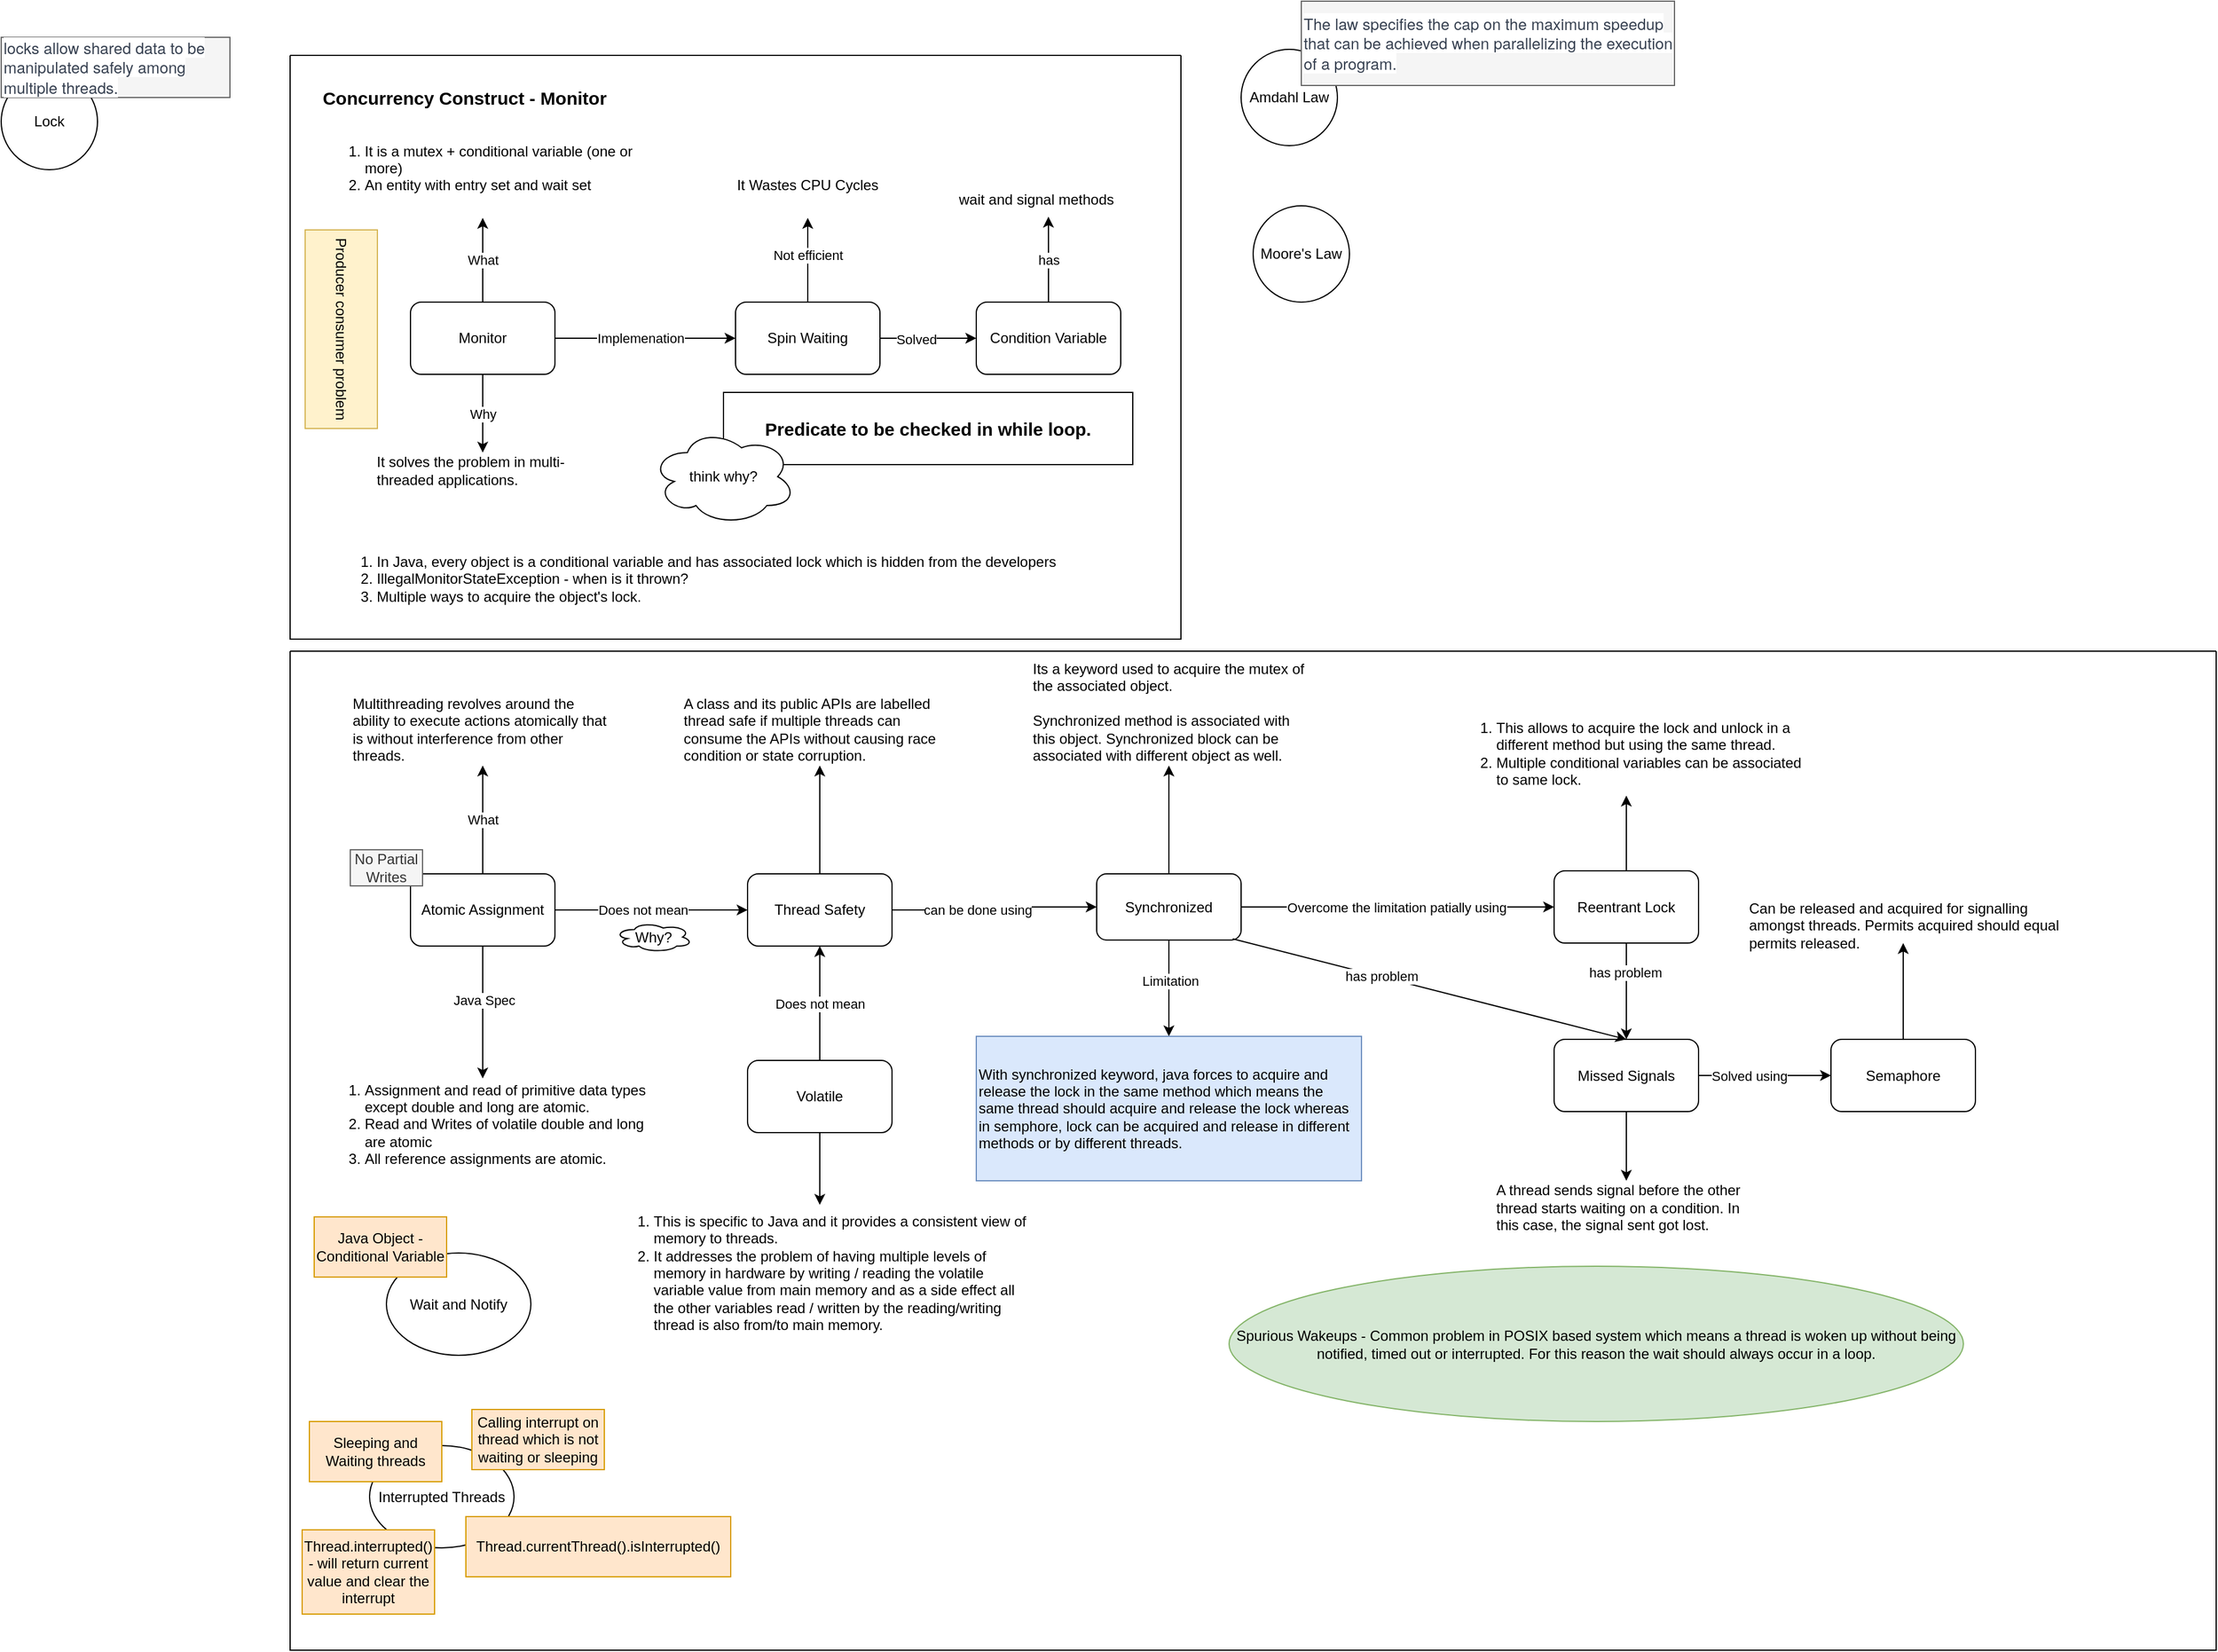 <mxfile version="26.0.15">
  <diagram name="Page-1" id="loYNeC-QI8PmxzMnw_u7">
    <mxGraphModel dx="1853" dy="684" grid="1" gridSize="10" guides="1" tooltips="1" connect="1" arrows="1" fold="1" page="1" pageScale="1" pageWidth="827" pageHeight="1169" math="0" shadow="0">
      <root>
        <mxCell id="0" />
        <mxCell id="1" parent="0" />
        <mxCell id="RW8oEeU4xmQAgKfR6BRh-1" value="" style="swimlane;startSize=0;" parent="1" vertex="1">
          <mxGeometry x="60" y="55" width="740" height="485" as="geometry">
            <mxRectangle x="20" y="50" width="50" height="40" as="alternateBounds" />
          </mxGeometry>
        </mxCell>
        <mxCell id="RW8oEeU4xmQAgKfR6BRh-15" value="" style="edgeStyle=orthogonalEdgeStyle;rounded=0;orthogonalLoop=1;jettySize=auto;html=1;" parent="RW8oEeU4xmQAgKfR6BRh-1" source="QufMM0Epw_FlTeoEJ7gM-1" target="RW8oEeU4xmQAgKfR6BRh-14" edge="1">
          <mxGeometry relative="1" as="geometry" />
        </mxCell>
        <mxCell id="RW8oEeU4xmQAgKfR6BRh-16" value="Not efficient" style="edgeLabel;html=1;align=center;verticalAlign=middle;resizable=0;points=[];" parent="RW8oEeU4xmQAgKfR6BRh-15" vertex="1" connectable="0">
          <mxGeometry x="0.114" relative="1" as="geometry">
            <mxPoint as="offset" />
          </mxGeometry>
        </mxCell>
        <mxCell id="RW8oEeU4xmQAgKfR6BRh-18" value="" style="edgeStyle=orthogonalEdgeStyle;rounded=0;orthogonalLoop=1;jettySize=auto;html=1;" parent="RW8oEeU4xmQAgKfR6BRh-1" source="QufMM0Epw_FlTeoEJ7gM-1" target="RW8oEeU4xmQAgKfR6BRh-17" edge="1">
          <mxGeometry relative="1" as="geometry" />
        </mxCell>
        <mxCell id="RW8oEeU4xmQAgKfR6BRh-19" value="Solved" style="edgeLabel;html=1;align=center;verticalAlign=middle;resizable=0;points=[];" parent="RW8oEeU4xmQAgKfR6BRh-18" vertex="1" connectable="0">
          <mxGeometry x="-0.25" y="-1" relative="1" as="geometry">
            <mxPoint as="offset" />
          </mxGeometry>
        </mxCell>
        <mxCell id="QufMM0Epw_FlTeoEJ7gM-1" value="Spin Waiting" style="rounded=1;whiteSpace=wrap;html=1;" parent="RW8oEeU4xmQAgKfR6BRh-1" vertex="1">
          <mxGeometry x="370" y="205" width="120" height="60" as="geometry" />
        </mxCell>
        <mxCell id="RW8oEeU4xmQAgKfR6BRh-2" value="&lt;b&gt;&lt;font style=&quot;font-size: 15px;&quot;&gt;Concurrency Construct - Monitor&lt;/font&gt;&lt;/b&gt;" style="text;html=1;align=center;verticalAlign=middle;whiteSpace=wrap;rounded=0;" parent="RW8oEeU4xmQAgKfR6BRh-1" vertex="1">
          <mxGeometry y="20" width="290" height="30" as="geometry" />
        </mxCell>
        <mxCell id="RW8oEeU4xmQAgKfR6BRh-6" value="What" style="edgeStyle=orthogonalEdgeStyle;rounded=0;orthogonalLoop=1;jettySize=auto;html=1;" parent="RW8oEeU4xmQAgKfR6BRh-1" source="RW8oEeU4xmQAgKfR6BRh-3" target="RW8oEeU4xmQAgKfR6BRh-4" edge="1">
          <mxGeometry relative="1" as="geometry" />
        </mxCell>
        <mxCell id="RW8oEeU4xmQAgKfR6BRh-8" value="Why" style="edgeStyle=orthogonalEdgeStyle;rounded=0;orthogonalLoop=1;jettySize=auto;html=1;" parent="RW8oEeU4xmQAgKfR6BRh-1" source="RW8oEeU4xmQAgKfR6BRh-3" target="RW8oEeU4xmQAgKfR6BRh-7" edge="1">
          <mxGeometry relative="1" as="geometry" />
        </mxCell>
        <mxCell id="RW8oEeU4xmQAgKfR6BRh-11" value="" style="edgeStyle=orthogonalEdgeStyle;rounded=0;orthogonalLoop=1;jettySize=auto;html=1;entryX=0;entryY=0.5;entryDx=0;entryDy=0;" parent="RW8oEeU4xmQAgKfR6BRh-1" source="RW8oEeU4xmQAgKfR6BRh-3" target="QufMM0Epw_FlTeoEJ7gM-1" edge="1">
          <mxGeometry relative="1" as="geometry">
            <mxPoint x="300" y="235" as="targetPoint" />
          </mxGeometry>
        </mxCell>
        <mxCell id="RW8oEeU4xmQAgKfR6BRh-12" value="Implemenation" style="edgeLabel;html=1;align=center;verticalAlign=middle;resizable=0;points=[];" parent="RW8oEeU4xmQAgKfR6BRh-11" vertex="1" connectable="0">
          <mxGeometry x="-0.34" relative="1" as="geometry">
            <mxPoint x="21" as="offset" />
          </mxGeometry>
        </mxCell>
        <mxCell id="RW8oEeU4xmQAgKfR6BRh-3" value="Monitor" style="rounded=1;whiteSpace=wrap;html=1;" parent="RW8oEeU4xmQAgKfR6BRh-1" vertex="1">
          <mxGeometry x="100" y="205" width="120" height="60" as="geometry" />
        </mxCell>
        <mxCell id="RW8oEeU4xmQAgKfR6BRh-4" value="&lt;ol&gt;&lt;li&gt;It is a mutex + conditional variable (one or more)&lt;/li&gt;&lt;li&gt;An entity with entry set and wait set&lt;/li&gt;&lt;/ol&gt;&lt;div&gt;&lt;br&gt;&lt;/div&gt;&lt;div&gt;&lt;br&gt;&lt;/div&gt;" style="text;html=1;align=left;verticalAlign=middle;whiteSpace=wrap;rounded=0;" parent="RW8oEeU4xmQAgKfR6BRh-1" vertex="1">
          <mxGeometry x="20" y="80" width="280" height="55" as="geometry" />
        </mxCell>
        <mxCell id="RW8oEeU4xmQAgKfR6BRh-7" value="It solves the problem in multi-threaded applications." style="text;html=1;align=left;verticalAlign=middle;whiteSpace=wrap;rounded=0;" parent="RW8oEeU4xmQAgKfR6BRh-1" vertex="1">
          <mxGeometry x="70" y="330" width="180" height="30" as="geometry" />
        </mxCell>
        <mxCell id="RW8oEeU4xmQAgKfR6BRh-14" value="It Wastes CPU Cycles" style="text;html=1;align=center;verticalAlign=middle;whiteSpace=wrap;rounded=0;" parent="RW8oEeU4xmQAgKfR6BRh-1" vertex="1">
          <mxGeometry x="355" y="80" width="150" height="55" as="geometry" />
        </mxCell>
        <mxCell id="RW8oEeU4xmQAgKfR6BRh-17" value="Condition Variable" style="rounded=1;whiteSpace=wrap;html=1;" parent="RW8oEeU4xmQAgKfR6BRh-1" vertex="1">
          <mxGeometry x="570" y="205" width="120" height="60" as="geometry" />
        </mxCell>
        <mxCell id="RW8oEeU4xmQAgKfR6BRh-23" value="wait and signal methods" style="text;html=1;align=center;verticalAlign=middle;whiteSpace=wrap;rounded=0;" parent="RW8oEeU4xmQAgKfR6BRh-1" vertex="1">
          <mxGeometry x="550" y="105" width="140" height="30" as="geometry" />
        </mxCell>
        <mxCell id="RW8oEeU4xmQAgKfR6BRh-24" value="has" style="edgeStyle=orthogonalEdgeStyle;rounded=0;orthogonalLoop=1;jettySize=auto;html=1;entryX=0.571;entryY=0.967;entryDx=0;entryDy=0;entryPerimeter=0;" parent="RW8oEeU4xmQAgKfR6BRh-1" source="RW8oEeU4xmQAgKfR6BRh-17" target="RW8oEeU4xmQAgKfR6BRh-23" edge="1">
          <mxGeometry relative="1" as="geometry" />
        </mxCell>
        <mxCell id="RW8oEeU4xmQAgKfR6BRh-25" value="&lt;b&gt;&lt;font style=&quot;font-size: 15px;&quot;&gt;Predicate to be checked in while loop.&lt;/font&gt;&lt;/b&gt;" style="rounded=0;whiteSpace=wrap;html=1;align=center;" parent="RW8oEeU4xmQAgKfR6BRh-1" vertex="1">
          <mxGeometry x="360" y="280" width="340" height="60" as="geometry" />
        </mxCell>
        <mxCell id="RW8oEeU4xmQAgKfR6BRh-26" value="think why?" style="ellipse;shape=cloud;whiteSpace=wrap;html=1;" parent="RW8oEeU4xmQAgKfR6BRh-1" vertex="1">
          <mxGeometry x="300" y="310" width="120" height="80" as="geometry" />
        </mxCell>
        <mxCell id="RW8oEeU4xmQAgKfR6BRh-28" value="&lt;ol&gt;&lt;li&gt;In Java, every object is a conditional variable and has associated lock which is hidden from the developers&lt;/li&gt;&lt;li&gt;IllegalMonitorStateException - when is it thrown?&lt;/li&gt;&lt;li&gt;Multiple ways to acquire the object&#39;s lock.&lt;/li&gt;&lt;/ol&gt;" style="text;html=1;align=left;verticalAlign=middle;whiteSpace=wrap;rounded=0;" parent="RW8oEeU4xmQAgKfR6BRh-1" vertex="1">
          <mxGeometry x="30" y="420" width="750" height="30" as="geometry" />
        </mxCell>
        <mxCell id="JSC4hiGIO6gjvDuNACiF-1" value="Producer consumer problem" style="text;html=1;align=center;verticalAlign=middle;whiteSpace=wrap;rounded=0;rotation=90;fillColor=#fff2cc;strokeColor=#d6b656;" parent="RW8oEeU4xmQAgKfR6BRh-1" vertex="1">
          <mxGeometry x="-40" y="197.5" width="165" height="60" as="geometry" />
        </mxCell>
        <mxCell id="RW8oEeU4xmQAgKfR6BRh-29" value="Amdahl Law" style="ellipse;whiteSpace=wrap;html=1;aspect=fixed;" parent="1" vertex="1">
          <mxGeometry x="850" y="50" width="80" height="80" as="geometry" />
        </mxCell>
        <mxCell id="RW8oEeU4xmQAgKfR6BRh-30" value="Moore&#39;s Law" style="ellipse;whiteSpace=wrap;html=1;aspect=fixed;" parent="1" vertex="1">
          <mxGeometry x="860" y="180" width="80" height="80" as="geometry" />
        </mxCell>
        <mxCell id="RW8oEeU4xmQAgKfR6BRh-31" value="" style="swimlane;startSize=0;" parent="1" vertex="1">
          <mxGeometry x="60" y="550" width="1600" height="830" as="geometry">
            <mxRectangle x="60" y="585" width="50" height="40" as="alternateBounds" />
          </mxGeometry>
        </mxCell>
        <mxCell id="RW8oEeU4xmQAgKfR6BRh-36" value="What" style="edgeStyle=orthogonalEdgeStyle;rounded=0;orthogonalLoop=1;jettySize=auto;html=1;" parent="RW8oEeU4xmQAgKfR6BRh-31" source="RW8oEeU4xmQAgKfR6BRh-33" target="RW8oEeU4xmQAgKfR6BRh-34" edge="1">
          <mxGeometry relative="1" as="geometry" />
        </mxCell>
        <mxCell id="RW8oEeU4xmQAgKfR6BRh-39" value="" style="edgeStyle=orthogonalEdgeStyle;rounded=0;orthogonalLoop=1;jettySize=auto;html=1;" parent="RW8oEeU4xmQAgKfR6BRh-31" source="RW8oEeU4xmQAgKfR6BRh-33" target="RW8oEeU4xmQAgKfR6BRh-38" edge="1">
          <mxGeometry relative="1" as="geometry" />
        </mxCell>
        <mxCell id="RW8oEeU4xmQAgKfR6BRh-40" value="Does not mean" style="edgeLabel;html=1;align=center;verticalAlign=middle;resizable=0;points=[];" parent="RW8oEeU4xmQAgKfR6BRh-39" vertex="1" connectable="0">
          <mxGeometry x="-0.313" y="1" relative="1" as="geometry">
            <mxPoint x="18" y="1" as="offset" />
          </mxGeometry>
        </mxCell>
        <mxCell id="RW8oEeU4xmQAgKfR6BRh-42" value="" style="edgeStyle=orthogonalEdgeStyle;rounded=0;orthogonalLoop=1;jettySize=auto;html=1;" parent="RW8oEeU4xmQAgKfR6BRh-31" source="RW8oEeU4xmQAgKfR6BRh-33" target="RW8oEeU4xmQAgKfR6BRh-41" edge="1">
          <mxGeometry relative="1" as="geometry" />
        </mxCell>
        <mxCell id="RW8oEeU4xmQAgKfR6BRh-43" value="Java Spec" style="edgeLabel;html=1;align=center;verticalAlign=middle;resizable=0;points=[];" parent="RW8oEeU4xmQAgKfR6BRh-42" vertex="1" connectable="0">
          <mxGeometry x="-0.178" y="1" relative="1" as="geometry">
            <mxPoint as="offset" />
          </mxGeometry>
        </mxCell>
        <mxCell id="RW8oEeU4xmQAgKfR6BRh-33" value="Atomic Assignment" style="rounded=1;whiteSpace=wrap;html=1;" parent="RW8oEeU4xmQAgKfR6BRh-31" vertex="1">
          <mxGeometry x="100" y="185" width="120" height="60" as="geometry" />
        </mxCell>
        <mxCell id="RW8oEeU4xmQAgKfR6BRh-34" value="Multithreading revolves around the ability to execute actions atomically that is without interference from other threads." style="text;align=left;verticalAlign=middle;rounded=0;spacing=2;whiteSpace=wrap;" parent="RW8oEeU4xmQAgKfR6BRh-31" vertex="1">
          <mxGeometry x="50" y="35" width="220" height="60" as="geometry" />
        </mxCell>
        <mxCell id="RW8oEeU4xmQAgKfR6BRh-47" value="" style="edgeStyle=orthogonalEdgeStyle;rounded=0;orthogonalLoop=1;jettySize=auto;html=1;" parent="RW8oEeU4xmQAgKfR6BRh-31" source="RW8oEeU4xmQAgKfR6BRh-38" target="RW8oEeU4xmQAgKfR6BRh-46" edge="1">
          <mxGeometry relative="1" as="geometry" />
        </mxCell>
        <mxCell id="RW8oEeU4xmQAgKfR6BRh-49" value="" style="edgeStyle=orthogonalEdgeStyle;rounded=0;orthogonalLoop=1;jettySize=auto;html=1;" parent="RW8oEeU4xmQAgKfR6BRh-31" source="RW8oEeU4xmQAgKfR6BRh-38" target="RW8oEeU4xmQAgKfR6BRh-48" edge="1">
          <mxGeometry relative="1" as="geometry" />
        </mxCell>
        <mxCell id="RW8oEeU4xmQAgKfR6BRh-50" value="can be done using" style="edgeLabel;html=1;align=center;verticalAlign=middle;resizable=0;points=[];" parent="RW8oEeU4xmQAgKfR6BRh-49" vertex="1" connectable="0">
          <mxGeometry x="-0.353" y="1" relative="1" as="geometry">
            <mxPoint x="15" y="1" as="offset" />
          </mxGeometry>
        </mxCell>
        <mxCell id="RW8oEeU4xmQAgKfR6BRh-38" value="Thread Safety" style="rounded=1;whiteSpace=wrap;html=1;" parent="RW8oEeU4xmQAgKfR6BRh-31" vertex="1">
          <mxGeometry x="380" y="185" width="120" height="60" as="geometry" />
        </mxCell>
        <mxCell id="RW8oEeU4xmQAgKfR6BRh-41" value="&lt;ol&gt;&lt;li&gt;Assignment and read of primitive data types except double and long are atomic.&lt;/li&gt;&lt;li&gt;Read and Writes of volatile double and long are atomic&lt;/li&gt;&lt;li&gt;All reference assignments are atomic.&lt;/li&gt;&lt;/ol&gt;" style="text;align=left;verticalAlign=middle;whiteSpace=wrap;rounded=0;html=1;" parent="RW8oEeU4xmQAgKfR6BRh-31" vertex="1">
          <mxGeometry x="20" y="355" width="280" height="75" as="geometry" />
        </mxCell>
        <mxCell id="RW8oEeU4xmQAgKfR6BRh-44" value="No Partial Writes" style="text;html=1;align=center;verticalAlign=middle;whiteSpace=wrap;rounded=0;fillColor=#f5f5f5;fontColor=#333333;strokeColor=#666666;" parent="RW8oEeU4xmQAgKfR6BRh-31" vertex="1">
          <mxGeometry x="50" y="165" width="60" height="30" as="geometry" />
        </mxCell>
        <mxCell id="RW8oEeU4xmQAgKfR6BRh-45" value="Why?" style="ellipse;shape=cloud;whiteSpace=wrap;html=1;" parent="RW8oEeU4xmQAgKfR6BRh-31" vertex="1">
          <mxGeometry x="270" y="225" width="64" height="25" as="geometry" />
        </mxCell>
        <mxCell id="RW8oEeU4xmQAgKfR6BRh-46" value="A class and its public APIs are labelled thread safe if multiple threads can consume the APIs without causing race condition or state corruption.&amp;nbsp;" style="text;html=1;align=left;verticalAlign=middle;whiteSpace=wrap;rounded=0;" parent="RW8oEeU4xmQAgKfR6BRh-31" vertex="1">
          <mxGeometry x="325" y="35" width="230" height="60" as="geometry" />
        </mxCell>
        <mxCell id="RW8oEeU4xmQAgKfR6BRh-52" value="" style="edgeStyle=orthogonalEdgeStyle;rounded=0;orthogonalLoop=1;jettySize=auto;html=1;" parent="RW8oEeU4xmQAgKfR6BRh-31" source="RW8oEeU4xmQAgKfR6BRh-48" target="RW8oEeU4xmQAgKfR6BRh-51" edge="1">
          <mxGeometry relative="1" as="geometry" />
        </mxCell>
        <mxCell id="PpxLPOrcCB1HDoKKHPcl-1" style="edgeStyle=orthogonalEdgeStyle;rounded=0;orthogonalLoop=1;jettySize=auto;html=1;entryX=0.5;entryY=0;entryDx=0;entryDy=0;" parent="RW8oEeU4xmQAgKfR6BRh-31" source="RW8oEeU4xmQAgKfR6BRh-48" target="RW8oEeU4xmQAgKfR6BRh-53" edge="1">
          <mxGeometry relative="1" as="geometry" />
        </mxCell>
        <mxCell id="PpxLPOrcCB1HDoKKHPcl-2" value="Limitation" style="edgeLabel;html=1;align=center;verticalAlign=middle;resizable=0;points=[];" parent="PpxLPOrcCB1HDoKKHPcl-1" vertex="1" connectable="0">
          <mxGeometry x="-0.15" y="1" relative="1" as="geometry">
            <mxPoint as="offset" />
          </mxGeometry>
        </mxCell>
        <mxCell id="PpxLPOrcCB1HDoKKHPcl-4" value="" style="edgeStyle=orthogonalEdgeStyle;rounded=0;orthogonalLoop=1;jettySize=auto;html=1;" parent="RW8oEeU4xmQAgKfR6BRh-31" source="RW8oEeU4xmQAgKfR6BRh-48" target="PpxLPOrcCB1HDoKKHPcl-3" edge="1">
          <mxGeometry relative="1" as="geometry" />
        </mxCell>
        <mxCell id="PpxLPOrcCB1HDoKKHPcl-5" value="Overcome the limitation patially using" style="edgeLabel;html=1;align=center;verticalAlign=middle;resizable=0;points=[];" parent="PpxLPOrcCB1HDoKKHPcl-4" vertex="1" connectable="0">
          <mxGeometry x="-0.644" relative="1" as="geometry">
            <mxPoint x="82" as="offset" />
          </mxGeometry>
        </mxCell>
        <mxCell id="RW8oEeU4xmQAgKfR6BRh-48" value="Synchronized" style="rounded=1;whiteSpace=wrap;html=1;" parent="RW8oEeU4xmQAgKfR6BRh-31" vertex="1">
          <mxGeometry x="670" y="185" width="120" height="55" as="geometry" />
        </mxCell>
        <mxCell id="RW8oEeU4xmQAgKfR6BRh-51" value="Its a keyword used to acquire the mutex of the associated object.&lt;div&gt;&lt;br&gt;&lt;/div&gt;&lt;div&gt;Synchronized method is associated with this object. Synchronized block can be associated with different object as well.&lt;/div&gt;&lt;div&gt;&lt;br&gt;&lt;/div&gt;&lt;div&gt;&lt;br&gt;&lt;/div&gt;" style="text;html=1;align=left;verticalAlign=middle;whiteSpace=wrap;rounded=0;" parent="RW8oEeU4xmQAgKfR6BRh-31" vertex="1">
          <mxGeometry x="615" y="35" width="230" height="60" as="geometry" />
        </mxCell>
        <mxCell id="RW8oEeU4xmQAgKfR6BRh-53" value="With synchronized keyword, java forces to acquire and release the lock in the same method which means the same thread should acquire and release the lock whereas in semphore, lock can be acquired and release in different methods or by different threads." style="text;html=1;align=left;verticalAlign=middle;whiteSpace=wrap;rounded=0;fillColor=#dae8fc;strokeColor=#6c8ebf;" parent="RW8oEeU4xmQAgKfR6BRh-31" vertex="1">
          <mxGeometry x="570" y="320" width="320" height="120" as="geometry" />
        </mxCell>
        <mxCell id="RW8oEeU4xmQAgKfR6BRh-54" value="Wait and Notify" style="ellipse;whiteSpace=wrap;html=1;" parent="RW8oEeU4xmQAgKfR6BRh-31" vertex="1">
          <mxGeometry x="80" y="500" width="120" height="85" as="geometry" />
        </mxCell>
        <mxCell id="RW8oEeU4xmQAgKfR6BRh-55" value="Java Object - Conditional Variable" style="text;html=1;align=center;verticalAlign=middle;whiteSpace=wrap;rounded=0;fillColor=#ffe6cc;strokeColor=#d79b00;" parent="RW8oEeU4xmQAgKfR6BRh-31" vertex="1">
          <mxGeometry x="20" y="470" width="110" height="50" as="geometry" />
        </mxCell>
        <mxCell id="RW8oEeU4xmQAgKfR6BRh-56" value="Interrupted Threads" style="ellipse;whiteSpace=wrap;html=1;" parent="RW8oEeU4xmQAgKfR6BRh-31" vertex="1">
          <mxGeometry x="66" y="660" width="120" height="85" as="geometry" />
        </mxCell>
        <mxCell id="RW8oEeU4xmQAgKfR6BRh-57" value="Sleeping and Waiting threads" style="text;html=1;align=center;verticalAlign=middle;whiteSpace=wrap;rounded=0;fillColor=#ffe6cc;strokeColor=#d79b00;" parent="RW8oEeU4xmQAgKfR6BRh-31" vertex="1">
          <mxGeometry x="16" y="640" width="110" height="50" as="geometry" />
        </mxCell>
        <mxCell id="RW8oEeU4xmQAgKfR6BRh-58" value="Thread.interrupted() - will return current value and clear the interrupt" style="text;html=1;align=center;verticalAlign=middle;whiteSpace=wrap;rounded=0;fillColor=#ffe6cc;strokeColor=#d79b00;" parent="RW8oEeU4xmQAgKfR6BRh-31" vertex="1">
          <mxGeometry x="10" y="730" width="110" height="70" as="geometry" />
        </mxCell>
        <mxCell id="RW8oEeU4xmQAgKfR6BRh-59" value="Thread.currentThread().isInterrupted()" style="text;html=1;align=center;verticalAlign=middle;whiteSpace=wrap;rounded=0;fillColor=#ffe6cc;strokeColor=#d79b00;" parent="RW8oEeU4xmQAgKfR6BRh-31" vertex="1">
          <mxGeometry x="146" y="719" width="220" height="50" as="geometry" />
        </mxCell>
        <mxCell id="RW8oEeU4xmQAgKfR6BRh-60" value="Calling interrupt on thread which is not waiting or sleeping" style="text;html=1;align=center;verticalAlign=middle;whiteSpace=wrap;rounded=0;fillColor=#ffe6cc;strokeColor=#d79b00;" parent="RW8oEeU4xmQAgKfR6BRh-31" vertex="1">
          <mxGeometry x="151" y="630" width="110" height="50" as="geometry" />
        </mxCell>
        <mxCell id="IHJi8n1hogq9XDhNtk1p-2" value="Does not mean" style="edgeStyle=orthogonalEdgeStyle;rounded=0;orthogonalLoop=1;jettySize=auto;html=1;entryX=0.5;entryY=1;entryDx=0;entryDy=0;" parent="RW8oEeU4xmQAgKfR6BRh-31" source="IHJi8n1hogq9XDhNtk1p-1" target="RW8oEeU4xmQAgKfR6BRh-38" edge="1">
          <mxGeometry relative="1" as="geometry" />
        </mxCell>
        <mxCell id="IHJi8n1hogq9XDhNtk1p-4" style="edgeStyle=orthogonalEdgeStyle;rounded=0;orthogonalLoop=1;jettySize=auto;html=1;" parent="RW8oEeU4xmQAgKfR6BRh-31" source="IHJi8n1hogq9XDhNtk1p-1" target="IHJi8n1hogq9XDhNtk1p-3" edge="1">
          <mxGeometry relative="1" as="geometry" />
        </mxCell>
        <mxCell id="IHJi8n1hogq9XDhNtk1p-1" value="Volatile" style="rounded=1;whiteSpace=wrap;html=1;" parent="RW8oEeU4xmQAgKfR6BRh-31" vertex="1">
          <mxGeometry x="380" y="340" width="120" height="60" as="geometry" />
        </mxCell>
        <mxCell id="IHJi8n1hogq9XDhNtk1p-3" value="&lt;div&gt;&lt;br&gt;&lt;/div&gt;&lt;div&gt;&lt;br&gt;&lt;/div&gt;&lt;div&gt;&lt;br&gt;&lt;/div&gt;&lt;ol&gt;&lt;li&gt;This is specific to Java and it provides a consistent view of memory to threads.&lt;/li&gt;&lt;li&gt;It addresses the problem of having multiple levels of memory in hardware by writing / reading the volatile variable value from main memory and as a side effect all the other variables read / written by the reading/writing thread is also from/to main memory.&lt;/li&gt;&lt;/ol&gt;" style="text;html=1;align=left;verticalAlign=middle;whiteSpace=wrap;rounded=0;" parent="RW8oEeU4xmQAgKfR6BRh-31" vertex="1">
          <mxGeometry x="260" y="460" width="360" height="70" as="geometry" />
        </mxCell>
        <mxCell id="PpxLPOrcCB1HDoKKHPcl-10" value="" style="edgeStyle=orthogonalEdgeStyle;rounded=0;orthogonalLoop=1;jettySize=auto;html=1;" parent="RW8oEeU4xmQAgKfR6BRh-31" source="PpxLPOrcCB1HDoKKHPcl-3" target="PpxLPOrcCB1HDoKKHPcl-9" edge="1">
          <mxGeometry relative="1" as="geometry" />
        </mxCell>
        <mxCell id="PpxLPOrcCB1HDoKKHPcl-13" value="has problem" style="edgeLabel;html=1;align=center;verticalAlign=middle;resizable=0;points=[];" parent="PpxLPOrcCB1HDoKKHPcl-10" vertex="1" connectable="0">
          <mxGeometry x="-0.388" y="-1" relative="1" as="geometry">
            <mxPoint as="offset" />
          </mxGeometry>
        </mxCell>
        <mxCell id="PpxLPOrcCB1HDoKKHPcl-23" style="edgeStyle=orthogonalEdgeStyle;rounded=0;orthogonalLoop=1;jettySize=auto;html=1;entryX=0.5;entryY=1;entryDx=0;entryDy=0;" parent="RW8oEeU4xmQAgKfR6BRh-31" source="PpxLPOrcCB1HDoKKHPcl-3" target="PpxLPOrcCB1HDoKKHPcl-6" edge="1">
          <mxGeometry relative="1" as="geometry" />
        </mxCell>
        <mxCell id="PpxLPOrcCB1HDoKKHPcl-3" value="Reentrant Lock" style="whiteSpace=wrap;html=1;rounded=1;" parent="RW8oEeU4xmQAgKfR6BRh-31" vertex="1">
          <mxGeometry x="1050" y="182.5" width="120" height="60" as="geometry" />
        </mxCell>
        <mxCell id="PpxLPOrcCB1HDoKKHPcl-6" value="&lt;ol&gt;&lt;li&gt;This allows to acquire the lock and unlock in a different method but using the same thread.&lt;/li&gt;&lt;li&gt;Multiple conditional variables can be associated to same lock.&lt;/li&gt;&lt;/ol&gt;" style="text;html=1;align=left;verticalAlign=middle;whiteSpace=wrap;rounded=0;" parent="RW8oEeU4xmQAgKfR6BRh-31" vertex="1">
          <mxGeometry x="960" y="50" width="300" height="70" as="geometry" />
        </mxCell>
        <mxCell id="PpxLPOrcCB1HDoKKHPcl-19" style="edgeStyle=orthogonalEdgeStyle;rounded=0;orthogonalLoop=1;jettySize=auto;html=1;entryX=0.5;entryY=0;entryDx=0;entryDy=0;" parent="RW8oEeU4xmQAgKfR6BRh-31" source="PpxLPOrcCB1HDoKKHPcl-9" target="PpxLPOrcCB1HDoKKHPcl-14" edge="1">
          <mxGeometry relative="1" as="geometry" />
        </mxCell>
        <mxCell id="PpxLPOrcCB1HDoKKHPcl-21" value="" style="edgeStyle=orthogonalEdgeStyle;rounded=0;orthogonalLoop=1;jettySize=auto;html=1;" parent="RW8oEeU4xmQAgKfR6BRh-31" source="PpxLPOrcCB1HDoKKHPcl-9" target="PpxLPOrcCB1HDoKKHPcl-20" edge="1">
          <mxGeometry relative="1" as="geometry" />
        </mxCell>
        <mxCell id="PpxLPOrcCB1HDoKKHPcl-22" value="Solved using" style="edgeLabel;html=1;align=center;verticalAlign=middle;resizable=0;points=[];" parent="PpxLPOrcCB1HDoKKHPcl-21" vertex="1" connectable="0">
          <mxGeometry x="-0.236" y="1" relative="1" as="geometry">
            <mxPoint y="1" as="offset" />
          </mxGeometry>
        </mxCell>
        <mxCell id="PpxLPOrcCB1HDoKKHPcl-9" value="Missed Signals" style="whiteSpace=wrap;html=1;rounded=1;" parent="RW8oEeU4xmQAgKfR6BRh-31" vertex="1">
          <mxGeometry x="1050" y="322.5" width="120" height="60" as="geometry" />
        </mxCell>
        <mxCell id="PpxLPOrcCB1HDoKKHPcl-11" value="" style="endArrow=classic;html=1;rounded=0;entryX=0.5;entryY=0;entryDx=0;entryDy=0;exitX=0.942;exitY=0.982;exitDx=0;exitDy=0;exitPerimeter=0;" parent="RW8oEeU4xmQAgKfR6BRh-31" source="RW8oEeU4xmQAgKfR6BRh-48" target="PpxLPOrcCB1HDoKKHPcl-9" edge="1">
          <mxGeometry width="50" height="50" relative="1" as="geometry">
            <mxPoint x="830" y="300" as="sourcePoint" />
            <mxPoint x="880" y="250" as="targetPoint" />
          </mxGeometry>
        </mxCell>
        <mxCell id="PpxLPOrcCB1HDoKKHPcl-12" value="has problem&amp;nbsp;" style="edgeLabel;html=1;align=center;verticalAlign=middle;resizable=0;points=[];" parent="PpxLPOrcCB1HDoKKHPcl-11" vertex="1" connectable="0">
          <mxGeometry x="-0.237" y="1" relative="1" as="geometry">
            <mxPoint as="offset" />
          </mxGeometry>
        </mxCell>
        <mxCell id="PpxLPOrcCB1HDoKKHPcl-14" value="&lt;div&gt;&lt;br&gt;&lt;/div&gt;A thread sends signal before the other thread starts waiting on a condition. In this case, the signal sent got lost." style="text;html=1;align=left;verticalAlign=middle;whiteSpace=wrap;rounded=0;" parent="RW8oEeU4xmQAgKfR6BRh-31" vertex="1">
          <mxGeometry x="1000" y="440" width="220" height="30" as="geometry" />
        </mxCell>
        <mxCell id="PpxLPOrcCB1HDoKKHPcl-25" style="edgeStyle=orthogonalEdgeStyle;rounded=0;orthogonalLoop=1;jettySize=auto;html=1;entryX=0.5;entryY=1;entryDx=0;entryDy=0;" parent="RW8oEeU4xmQAgKfR6BRh-31" source="PpxLPOrcCB1HDoKKHPcl-20" target="PpxLPOrcCB1HDoKKHPcl-24" edge="1">
          <mxGeometry relative="1" as="geometry" />
        </mxCell>
        <mxCell id="PpxLPOrcCB1HDoKKHPcl-20" value="Semaphore" style="whiteSpace=wrap;html=1;rounded=1;" parent="RW8oEeU4xmQAgKfR6BRh-31" vertex="1">
          <mxGeometry x="1280" y="322.5" width="120" height="60" as="geometry" />
        </mxCell>
        <mxCell id="PpxLPOrcCB1HDoKKHPcl-24" value="Can be released and acquired for signalling amongst threads. Permits acquired should equal permits released." style="text;html=1;align=left;verticalAlign=middle;whiteSpace=wrap;rounded=0;" parent="RW8oEeU4xmQAgKfR6BRh-31" vertex="1">
          <mxGeometry x="1210" y="212.5" width="260" height="30" as="geometry" />
        </mxCell>
        <mxCell id="8UZhLumfHOQWGxL-ngw_-1" value="Spurious Wakeups - Common problem in POSIX based system which means a thread is woken up without being notified, timed out or interrupted. For this reason the wait should always occur in a loop." style="ellipse;whiteSpace=wrap;html=1;fillColor=#d5e8d4;strokeColor=#82b366;" parent="RW8oEeU4xmQAgKfR6BRh-31" vertex="1">
          <mxGeometry x="780" y="511" width="610" height="129" as="geometry" />
        </mxCell>
        <mxCell id="hacUJnM9tbabfjWqKpV_-1" value="&lt;span style=&quot;color: rgb(55, 65, 81); font-family: &amp;quot;Helvetica Neue&amp;quot;, &amp;quot;SF Pro Display&amp;quot;, Arial, Roboto, system-ui, Georgia, serif; background-color: rgb(255, 255, 255);&quot;&gt;&lt;font style=&quot;font-size: 13px;&quot;&gt;The law specifies the cap on the maximum speedup that can be achieved when parallelizing the execution of a program.&lt;/font&gt;&lt;/span&gt;" style="text;html=1;align=left;verticalAlign=middle;whiteSpace=wrap;rounded=0;fillColor=#f5f5f5;strokeColor=#666666;fontColor=#333333;" vertex="1" parent="1">
          <mxGeometry x="900" y="10" width="310" height="70" as="geometry" />
        </mxCell>
        <mxCell id="hacUJnM9tbabfjWqKpV_-2" value="Lock" style="ellipse;whiteSpace=wrap;html=1;aspect=fixed;" vertex="1" parent="1">
          <mxGeometry x="-180" y="70" width="80" height="80" as="geometry" />
        </mxCell>
        <mxCell id="hacUJnM9tbabfjWqKpV_-3" value="&lt;span style=&quot;color: rgb(55, 65, 81); font-family: &amp;quot;Helvetica Neue&amp;quot;, &amp;quot;SF Pro Display&amp;quot;, Arial, Roboto, system-ui, Georgia, serif; background-color: rgb(255, 255, 255);&quot;&gt;&lt;font style=&quot;font-size: 13px;&quot;&gt;locks allow shared data to be manipulated safely among multiple threads.&lt;/font&gt;&lt;/span&gt;" style="text;html=1;align=left;verticalAlign=middle;whiteSpace=wrap;rounded=0;fillColor=#f5f5f5;strokeColor=#666666;fontColor=#333333;" vertex="1" parent="1">
          <mxGeometry x="-180" y="40" width="190" height="50" as="geometry" />
        </mxCell>
      </root>
    </mxGraphModel>
  </diagram>
</mxfile>
